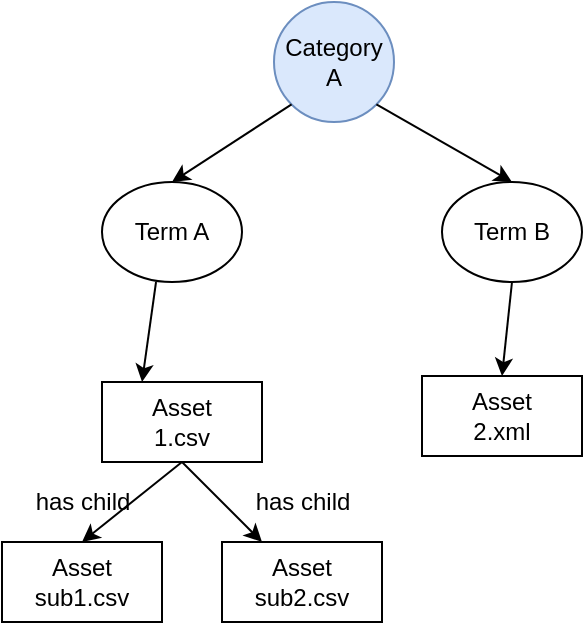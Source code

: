 <mxfile version="20.0.1" type="github">
  <diagram id="xww9Ob1oiINElfoEhWjU" name="Page-1">
    <mxGraphModel dx="1002" dy="594" grid="1" gridSize="10" guides="1" tooltips="1" connect="1" arrows="1" fold="1" page="1" pageScale="1" pageWidth="850" pageHeight="1100" math="0" shadow="0">
      <root>
        <mxCell id="0" />
        <mxCell id="1" parent="0" />
        <mxCell id="0q3JWgZyk7SO_4CgjHoC-1" value="Category&lt;br&gt;A" style="ellipse;whiteSpace=wrap;html=1;aspect=fixed;fillColor=#dae8fc;strokeColor=#6c8ebf;" vertex="1" parent="1">
          <mxGeometry x="356" y="110" width="60" height="60" as="geometry" />
        </mxCell>
        <mxCell id="0q3JWgZyk7SO_4CgjHoC-2" value="Term A" style="ellipse;whiteSpace=wrap;html=1;" vertex="1" parent="1">
          <mxGeometry x="270" y="200" width="70" height="50" as="geometry" />
        </mxCell>
        <mxCell id="0q3JWgZyk7SO_4CgjHoC-3" value="Term B" style="ellipse;whiteSpace=wrap;html=1;" vertex="1" parent="1">
          <mxGeometry x="440" y="200" width="70" height="50" as="geometry" />
        </mxCell>
        <mxCell id="0q3JWgZyk7SO_4CgjHoC-4" value="Asset&lt;br&gt;1.csv" style="rounded=0;whiteSpace=wrap;html=1;" vertex="1" parent="1">
          <mxGeometry x="270" y="300" width="80" height="40" as="geometry" />
        </mxCell>
        <mxCell id="0q3JWgZyk7SO_4CgjHoC-5" value="Asset&lt;br&gt;2.xml" style="rounded=0;whiteSpace=wrap;html=1;" vertex="1" parent="1">
          <mxGeometry x="430" y="297" width="80" height="40" as="geometry" />
        </mxCell>
        <mxCell id="0q3JWgZyk7SO_4CgjHoC-6" value="Asset&lt;br&gt;sub1.csv" style="rounded=0;whiteSpace=wrap;html=1;" vertex="1" parent="1">
          <mxGeometry x="220" y="380" width="80" height="40" as="geometry" />
        </mxCell>
        <mxCell id="0q3JWgZyk7SO_4CgjHoC-7" value="Asset&lt;br&gt;sub2.csv" style="rounded=0;whiteSpace=wrap;html=1;" vertex="1" parent="1">
          <mxGeometry x="330" y="380" width="80" height="40" as="geometry" />
        </mxCell>
        <mxCell id="0q3JWgZyk7SO_4CgjHoC-8" value="" style="endArrow=classic;html=1;rounded=0;exitX=0.5;exitY=1;exitDx=0;exitDy=0;entryX=0.5;entryY=0;entryDx=0;entryDy=0;" edge="1" parent="1" source="0q3JWgZyk7SO_4CgjHoC-4" target="0q3JWgZyk7SO_4CgjHoC-6">
          <mxGeometry width="50" height="50" relative="1" as="geometry">
            <mxPoint x="400" y="320" as="sourcePoint" />
            <mxPoint x="450" y="270" as="targetPoint" />
          </mxGeometry>
        </mxCell>
        <mxCell id="0q3JWgZyk7SO_4CgjHoC-9" value="has child" style="text;html=1;align=center;verticalAlign=middle;resizable=0;points=[];autosize=1;strokeColor=none;fillColor=none;" vertex="1" parent="1">
          <mxGeometry x="230" y="350" width="60" height="20" as="geometry" />
        </mxCell>
        <mxCell id="0q3JWgZyk7SO_4CgjHoC-10" value="" style="endArrow=classic;html=1;rounded=0;exitX=0.5;exitY=1;exitDx=0;exitDy=0;entryX=0.25;entryY=0;entryDx=0;entryDy=0;" edge="1" parent="1" source="0q3JWgZyk7SO_4CgjHoC-4" target="0q3JWgZyk7SO_4CgjHoC-7">
          <mxGeometry width="50" height="50" relative="1" as="geometry">
            <mxPoint x="400" y="320" as="sourcePoint" />
            <mxPoint x="450" y="270" as="targetPoint" />
          </mxGeometry>
        </mxCell>
        <mxCell id="0q3JWgZyk7SO_4CgjHoC-11" value="has child" style="text;html=1;align=center;verticalAlign=middle;resizable=0;points=[];autosize=1;strokeColor=none;fillColor=none;" vertex="1" parent="1">
          <mxGeometry x="340" y="350" width="60" height="20" as="geometry" />
        </mxCell>
        <mxCell id="0q3JWgZyk7SO_4CgjHoC-14" value="" style="endArrow=classic;html=1;rounded=0;exitX=0;exitY=1;exitDx=0;exitDy=0;entryX=0.5;entryY=0;entryDx=0;entryDy=0;" edge="1" parent="1" source="0q3JWgZyk7SO_4CgjHoC-1" target="0q3JWgZyk7SO_4CgjHoC-2">
          <mxGeometry width="50" height="50" relative="1" as="geometry">
            <mxPoint x="400" y="320" as="sourcePoint" />
            <mxPoint x="450" y="270" as="targetPoint" />
          </mxGeometry>
        </mxCell>
        <mxCell id="0q3JWgZyk7SO_4CgjHoC-15" value="" style="endArrow=classic;html=1;rounded=0;exitX=0.386;exitY=1;exitDx=0;exitDy=0;exitPerimeter=0;entryX=0.25;entryY=0;entryDx=0;entryDy=0;" edge="1" parent="1" source="0q3JWgZyk7SO_4CgjHoC-2" target="0q3JWgZyk7SO_4CgjHoC-4">
          <mxGeometry width="50" height="50" relative="1" as="geometry">
            <mxPoint x="400" y="320" as="sourcePoint" />
            <mxPoint x="450" y="270" as="targetPoint" />
          </mxGeometry>
        </mxCell>
        <mxCell id="0q3JWgZyk7SO_4CgjHoC-16" value="" style="endArrow=classic;html=1;rounded=0;exitX=0.5;exitY=1;exitDx=0;exitDy=0;entryX=0.5;entryY=0;entryDx=0;entryDy=0;" edge="1" parent="1" source="0q3JWgZyk7SO_4CgjHoC-3" target="0q3JWgZyk7SO_4CgjHoC-5">
          <mxGeometry width="50" height="50" relative="1" as="geometry">
            <mxPoint x="400" y="320" as="sourcePoint" />
            <mxPoint x="450" y="270" as="targetPoint" />
          </mxGeometry>
        </mxCell>
        <mxCell id="0q3JWgZyk7SO_4CgjHoC-17" value="" style="endArrow=classic;html=1;rounded=0;exitX=1;exitY=1;exitDx=0;exitDy=0;entryX=0.5;entryY=0;entryDx=0;entryDy=0;" edge="1" parent="1" source="0q3JWgZyk7SO_4CgjHoC-1" target="0q3JWgZyk7SO_4CgjHoC-3">
          <mxGeometry width="50" height="50" relative="1" as="geometry">
            <mxPoint x="400" y="320" as="sourcePoint" />
            <mxPoint x="450" y="270" as="targetPoint" />
          </mxGeometry>
        </mxCell>
      </root>
    </mxGraphModel>
  </diagram>
</mxfile>
